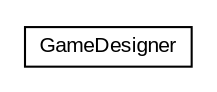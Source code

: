 #!/usr/local/bin/dot
#
# Class diagram 
# Generated by UMLGraph version R5_6 (http://www.umlgraph.org/)
#

digraph G {
	edge [fontname="arial",fontsize=10,labelfontname="arial",labelfontsize=10];
	node [fontname="arial",fontsize=10,shape=plaintext];
	nodesep=0.25;
	ranksep=0.5;
	// org.headfirst.ooad.game.client.GameDesigner
	c2996 [label=<<table title="org.headfirst.ooad.game.client.GameDesigner" border="0" cellborder="1" cellspacing="0" cellpadding="2" port="p" href="./GameDesigner.html">
		<tr><td><table border="0" cellspacing="0" cellpadding="1">
<tr><td align="center" balign="center"> GameDesigner </td></tr>
		</table></td></tr>
		</table>>, URL="./GameDesigner.html", fontname="arial", fontcolor="black", fontsize=10.0];
}

